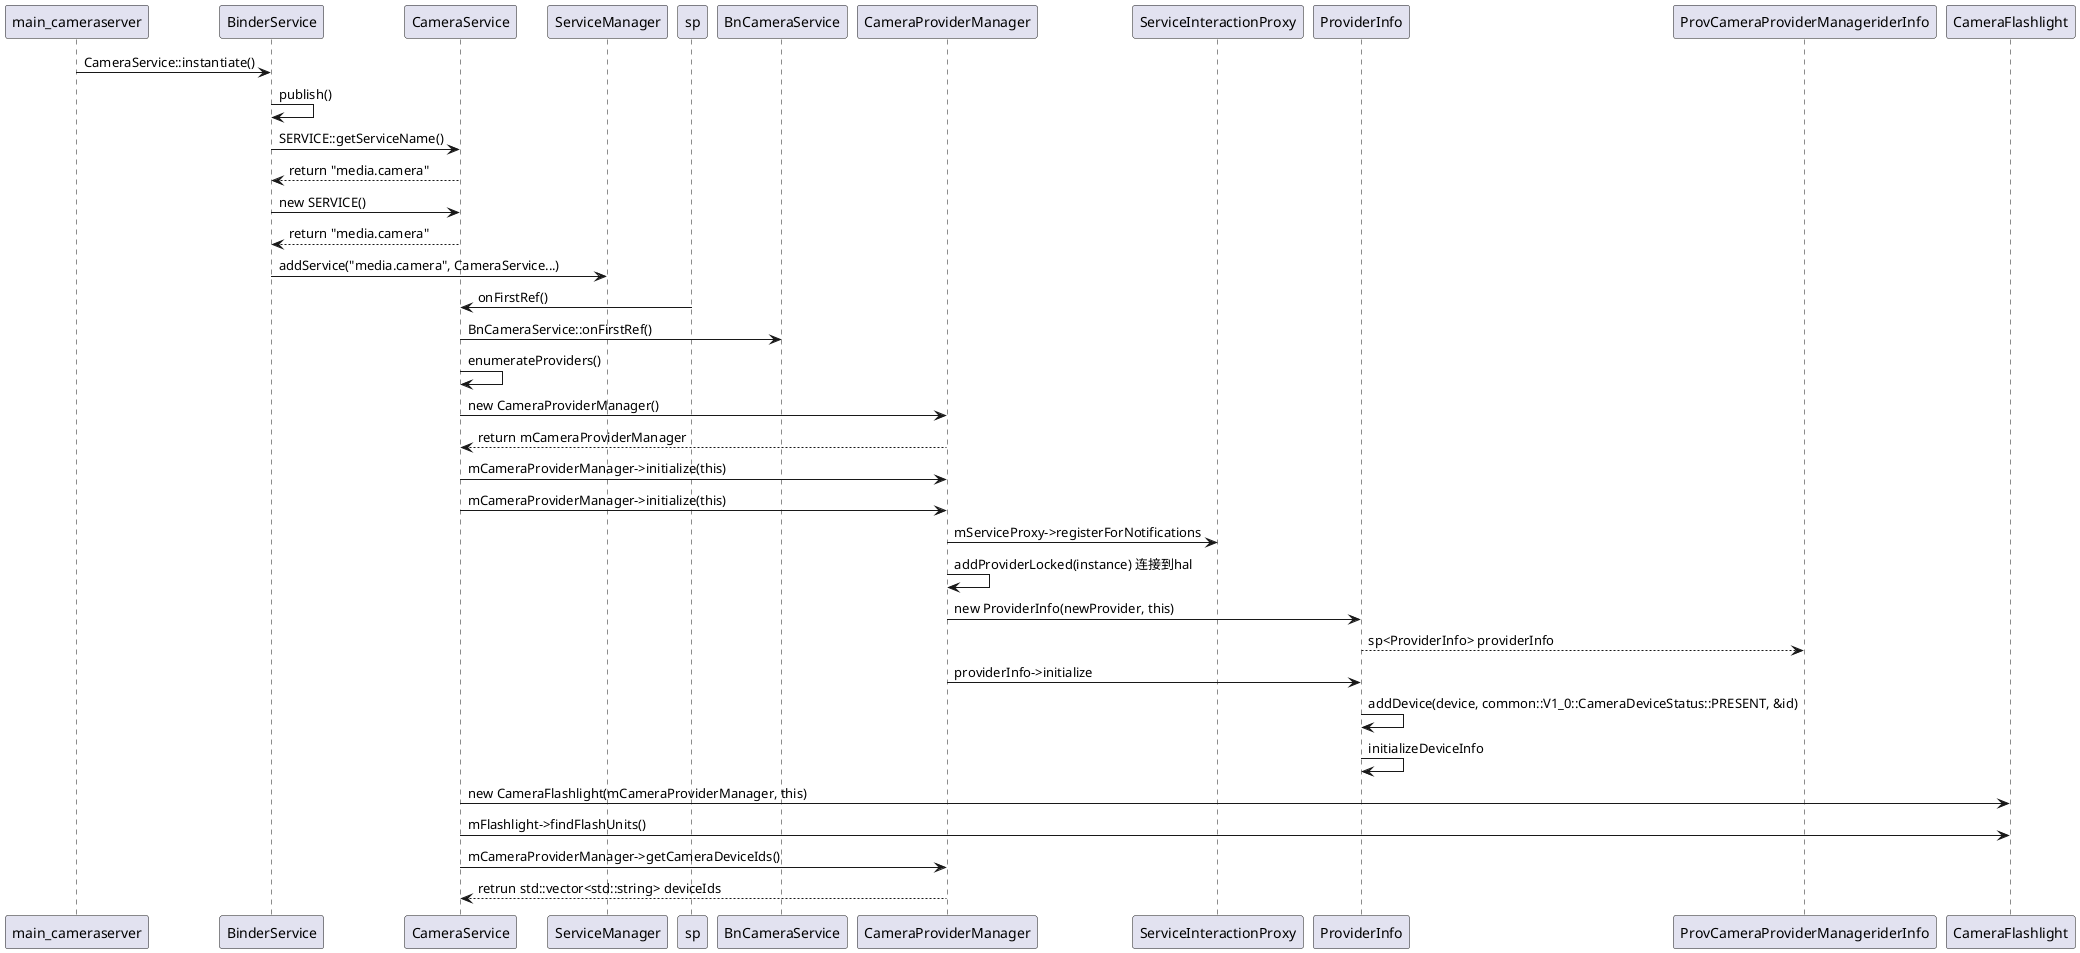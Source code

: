 @startuml
'https://plantuml.com/class-diagram

main_cameraserver -> BinderService: CameraService::instantiate()
BinderService -> BinderService: publish()
BinderService -> CameraService: SERVICE::getServiceName()
CameraService --> BinderService: return "media.camera"
BinderService -> CameraService: new SERVICE()
CameraService --> BinderService: return "media.camera"
BinderService -> ServiceManager: addService("media.camera", CameraService...)

sp -> CameraService: onFirstRef()
CameraService -> BnCameraService: BnCameraService::onFirstRef()
CameraService -> CameraService: enumerateProviders()
CameraService -> CameraProviderManager: new CameraProviderManager()
CameraProviderManager --> CameraService: return mCameraProviderManager

CameraService -> CameraProviderManager: mCameraProviderManager->initialize(this)
CameraService -> CameraProviderManager: mCameraProviderManager->initialize(this)
CameraProviderManager -> ServiceInteractionProxy: mServiceProxy->registerForNotifications
CameraProviderManager -> CameraProviderManager: addProviderLocked(instance) 连接到hal
CameraProviderManager -> ProviderInfo: new ProviderInfo(newProvider, this)
ProviderInfo --> ProvCameraProviderManageriderInfo: sp<ProviderInfo> providerInfo
CameraProviderManager -> ProviderInfo: providerInfo->initialize
ProviderInfo -> ProviderInfo: addDevice(device, common::V1_0::CameraDeviceStatus::PRESENT, &id)
ProviderInfo -> ProviderInfo: initializeDeviceInfo

CameraService -> CameraFlashlight: new CameraFlashlight(mCameraProviderManager, this)
CameraService -> CameraFlashlight: mFlashlight->findFlashUnits()

CameraService -> CameraProviderManager: mCameraProviderManager->getCameraDeviceIds()
CameraProviderManager --> CameraService: retrun std::vector<std::string> deviceIds


@enduml